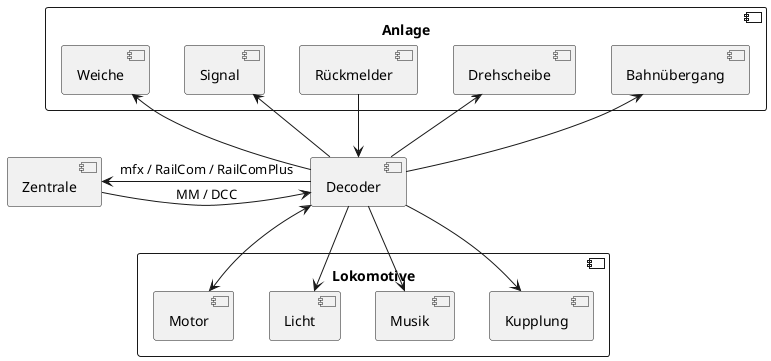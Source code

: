 @startuml

component Zentrale
component Decoder



Zentrale -> Decoder : MM / DCC
Zentrale <- Decoder : mfx / RailCom / RailComPlus


component Lokomotive {

component Motor
component Licht
component Musik
component Kupplung

}

Decoder <--> Motor
Decoder  --> Licht
Decoder  --> Musik
Decoder  --> Kupplung



component Anlage {

component Weiche
component Signal
component Rückmelder
component Drehscheibe
component Bahnübergang

}

Weiche <-- Decoder
Signal <-- Decoder
Rückmelder --> Decoder
Drehscheibe <-- Decoder
Bahnübergang <-- Decoder

@enduml
